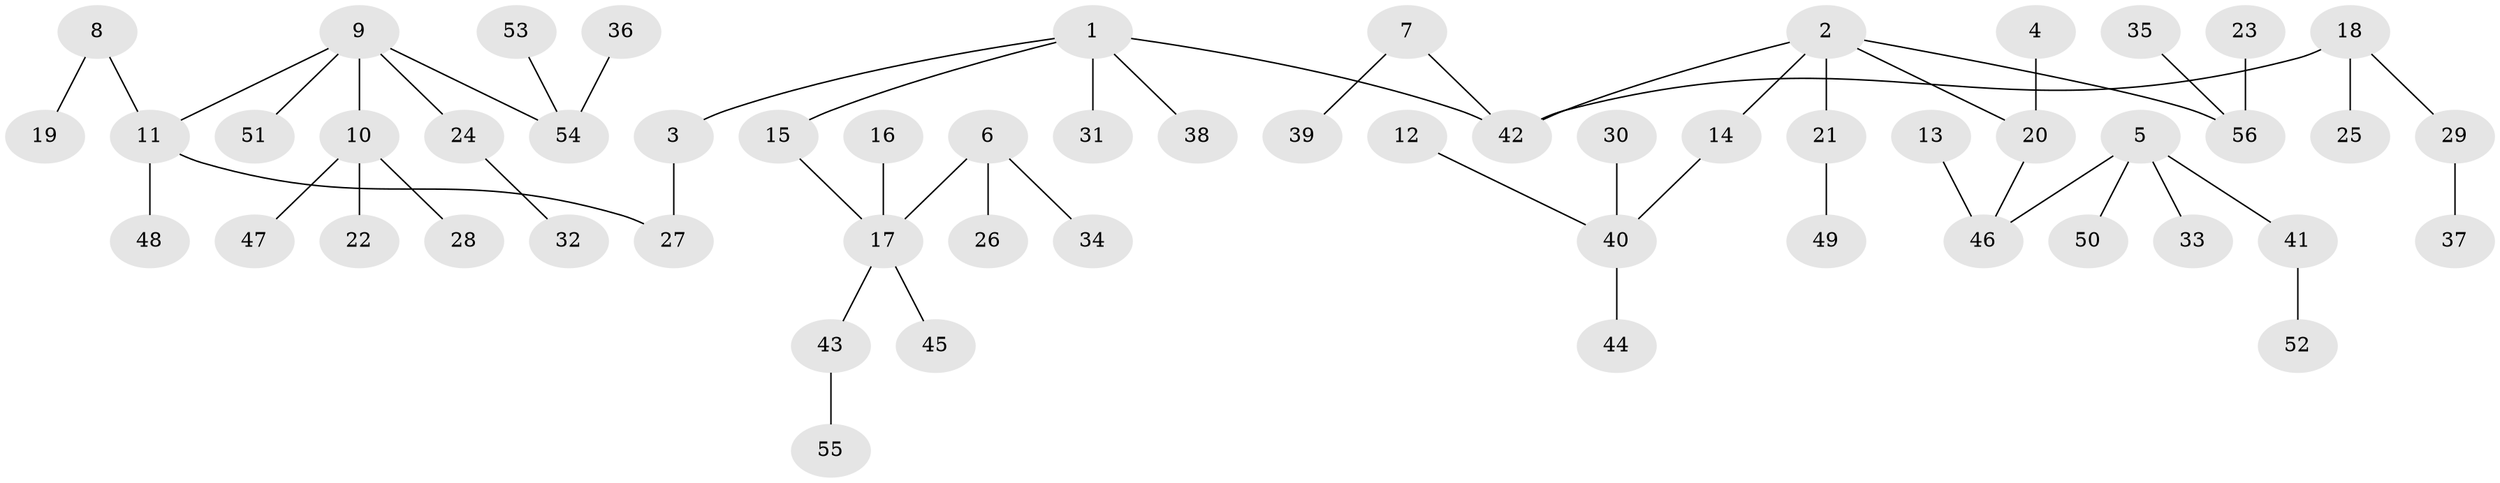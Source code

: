 // original degree distribution, {5: 0.0625, 3: 0.08928571428571429, 6: 0.017857142857142856, 4: 0.07142857142857142, 2: 0.25, 1: 0.5089285714285714}
// Generated by graph-tools (version 1.1) at 2025/02/03/09/25 03:02:23]
// undirected, 56 vertices, 55 edges
graph export_dot {
graph [start="1"]
  node [color=gray90,style=filled];
  1;
  2;
  3;
  4;
  5;
  6;
  7;
  8;
  9;
  10;
  11;
  12;
  13;
  14;
  15;
  16;
  17;
  18;
  19;
  20;
  21;
  22;
  23;
  24;
  25;
  26;
  27;
  28;
  29;
  30;
  31;
  32;
  33;
  34;
  35;
  36;
  37;
  38;
  39;
  40;
  41;
  42;
  43;
  44;
  45;
  46;
  47;
  48;
  49;
  50;
  51;
  52;
  53;
  54;
  55;
  56;
  1 -- 3 [weight=1.0];
  1 -- 15 [weight=1.0];
  1 -- 31 [weight=1.0];
  1 -- 38 [weight=1.0];
  1 -- 42 [weight=1.0];
  2 -- 14 [weight=1.0];
  2 -- 20 [weight=1.0];
  2 -- 21 [weight=1.0];
  2 -- 42 [weight=1.0];
  2 -- 56 [weight=1.0];
  3 -- 27 [weight=1.0];
  4 -- 20 [weight=1.0];
  5 -- 33 [weight=1.0];
  5 -- 41 [weight=1.0];
  5 -- 46 [weight=1.0];
  5 -- 50 [weight=1.0];
  6 -- 17 [weight=1.0];
  6 -- 26 [weight=1.0];
  6 -- 34 [weight=1.0];
  7 -- 39 [weight=1.0];
  7 -- 42 [weight=1.0];
  8 -- 11 [weight=1.0];
  8 -- 19 [weight=1.0];
  9 -- 10 [weight=1.0];
  9 -- 11 [weight=1.0];
  9 -- 24 [weight=1.0];
  9 -- 51 [weight=1.0];
  9 -- 54 [weight=1.0];
  10 -- 22 [weight=1.0];
  10 -- 28 [weight=1.0];
  10 -- 47 [weight=1.0];
  11 -- 27 [weight=1.0];
  11 -- 48 [weight=1.0];
  12 -- 40 [weight=1.0];
  13 -- 46 [weight=1.0];
  14 -- 40 [weight=1.0];
  15 -- 17 [weight=1.0];
  16 -- 17 [weight=1.0];
  17 -- 43 [weight=1.0];
  17 -- 45 [weight=1.0];
  18 -- 25 [weight=1.0];
  18 -- 29 [weight=1.0];
  18 -- 42 [weight=1.0];
  20 -- 46 [weight=1.0];
  21 -- 49 [weight=1.0];
  23 -- 56 [weight=1.0];
  24 -- 32 [weight=1.0];
  29 -- 37 [weight=1.0];
  30 -- 40 [weight=1.0];
  35 -- 56 [weight=1.0];
  36 -- 54 [weight=1.0];
  40 -- 44 [weight=1.0];
  41 -- 52 [weight=1.0];
  43 -- 55 [weight=1.0];
  53 -- 54 [weight=1.0];
}
